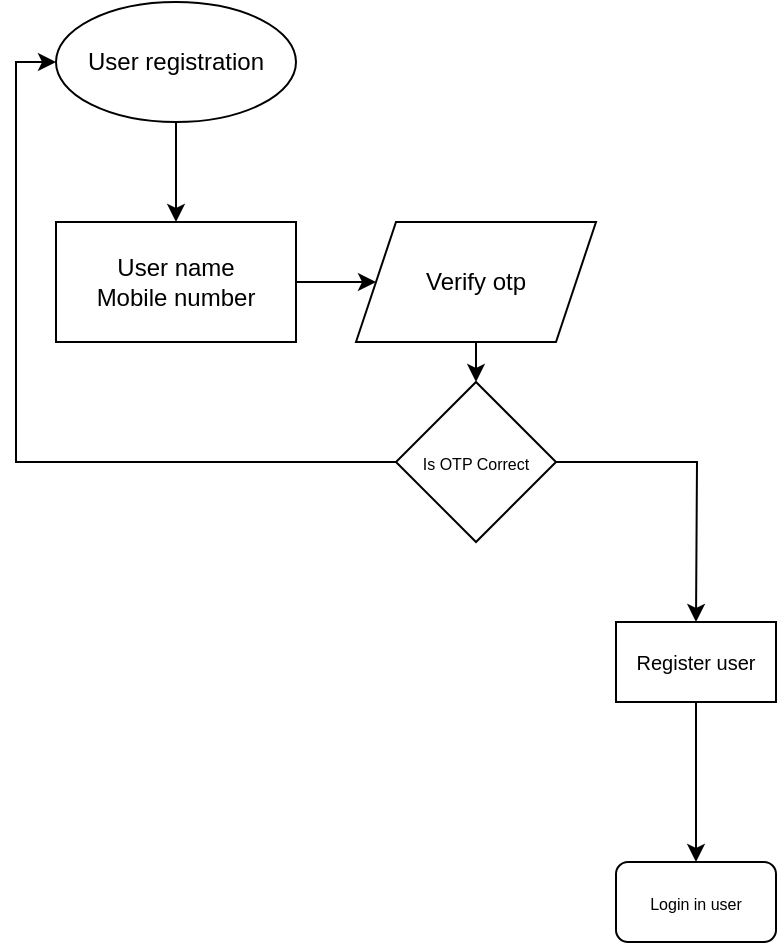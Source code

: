 <mxfile version="21.4.0" type="github">
  <diagram name="Page-1" id="1QxMOZWRaGK2rKwOeCCK">
    <mxGraphModel dx="2390" dy="1243" grid="1" gridSize="10" guides="1" tooltips="1" connect="1" arrows="1" fold="1" page="1" pageScale="1" pageWidth="850" pageHeight="1100" math="0" shadow="0">
      <root>
        <mxCell id="0" />
        <mxCell id="1" parent="0" />
        <mxCell id="snhwPRPtTpE_yRxgbHdB-2" style="edgeStyle=orthogonalEdgeStyle;rounded=0;orthogonalLoop=1;jettySize=auto;html=1;exitX=0.5;exitY=1;exitDx=0;exitDy=0;" edge="1" parent="1" source="snhwPRPtTpE_yRxgbHdB-1">
          <mxGeometry relative="1" as="geometry">
            <mxPoint x="380" y="160" as="targetPoint" />
          </mxGeometry>
        </mxCell>
        <mxCell id="snhwPRPtTpE_yRxgbHdB-1" value="User registration" style="ellipse;whiteSpace=wrap;html=1;" vertex="1" parent="1">
          <mxGeometry x="320" y="50" width="120" height="60" as="geometry" />
        </mxCell>
        <mxCell id="snhwPRPtTpE_yRxgbHdB-5" style="edgeStyle=orthogonalEdgeStyle;rounded=0;orthogonalLoop=1;jettySize=auto;html=1;" edge="1" parent="1">
          <mxGeometry relative="1" as="geometry">
            <mxPoint x="480" y="190" as="targetPoint" />
            <mxPoint x="430" y="190" as="sourcePoint" />
          </mxGeometry>
        </mxCell>
        <mxCell id="snhwPRPtTpE_yRxgbHdB-10" style="edgeStyle=orthogonalEdgeStyle;rounded=0;orthogonalLoop=1;jettySize=auto;html=1;" edge="1" parent="1" source="snhwPRPtTpE_yRxgbHdB-7">
          <mxGeometry relative="1" as="geometry">
            <mxPoint x="530" y="240" as="targetPoint" />
          </mxGeometry>
        </mxCell>
        <mxCell id="snhwPRPtTpE_yRxgbHdB-7" value="Verify otp" style="shape=parallelogram;perimeter=parallelogramPerimeter;whiteSpace=wrap;html=1;fixedSize=1;" vertex="1" parent="1">
          <mxGeometry x="470" y="160" width="120" height="60" as="geometry" />
        </mxCell>
        <mxCell id="snhwPRPtTpE_yRxgbHdB-9" value="&lt;div&gt;User name &lt;br&gt;&lt;/div&gt;&lt;div&gt;Mobile number &lt;/div&gt;" style="rounded=0;whiteSpace=wrap;html=1;" vertex="1" parent="1">
          <mxGeometry x="320" y="160" width="120" height="60" as="geometry" />
        </mxCell>
        <mxCell id="snhwPRPtTpE_yRxgbHdB-12" style="edgeStyle=orthogonalEdgeStyle;rounded=0;orthogonalLoop=1;jettySize=auto;html=1;" edge="1" parent="1" source="snhwPRPtTpE_yRxgbHdB-11">
          <mxGeometry relative="1" as="geometry">
            <mxPoint x="640" y="360" as="targetPoint" />
          </mxGeometry>
        </mxCell>
        <mxCell id="snhwPRPtTpE_yRxgbHdB-19" style="edgeStyle=orthogonalEdgeStyle;rounded=0;orthogonalLoop=1;jettySize=auto;html=1;entryX=0;entryY=0.5;entryDx=0;entryDy=0;" edge="1" parent="1" source="snhwPRPtTpE_yRxgbHdB-11" target="snhwPRPtTpE_yRxgbHdB-1">
          <mxGeometry relative="1" as="geometry" />
        </mxCell>
        <mxCell id="snhwPRPtTpE_yRxgbHdB-11" value="&lt;div&gt;&lt;font style=&quot;font-size: 8px;&quot;&gt;Is OTP Correct&lt;br&gt;&lt;/font&gt;&lt;/div&gt;" style="rhombus;whiteSpace=wrap;html=1;" vertex="1" parent="1">
          <mxGeometry x="490" y="240" width="80" height="80" as="geometry" />
        </mxCell>
        <mxCell id="snhwPRPtTpE_yRxgbHdB-16" style="edgeStyle=orthogonalEdgeStyle;rounded=0;orthogonalLoop=1;jettySize=auto;html=1;" edge="1" parent="1" source="snhwPRPtTpE_yRxgbHdB-13">
          <mxGeometry relative="1" as="geometry">
            <mxPoint x="640" y="480" as="targetPoint" />
          </mxGeometry>
        </mxCell>
        <mxCell id="snhwPRPtTpE_yRxgbHdB-13" value="&lt;font style=&quot;font-size: 10px;&quot;&gt;Register user&lt;br&gt;&lt;/font&gt;" style="rounded=0;whiteSpace=wrap;html=1;" vertex="1" parent="1">
          <mxGeometry x="600" y="360" width="80" height="40" as="geometry" />
        </mxCell>
        <mxCell id="snhwPRPtTpE_yRxgbHdB-17" value="&lt;font style=&quot;font-size: 8px;&quot;&gt;Login in user&lt;br&gt;&lt;/font&gt;" style="rounded=1;whiteSpace=wrap;html=1;" vertex="1" parent="1">
          <mxGeometry x="600" y="480" width="80" height="40" as="geometry" />
        </mxCell>
      </root>
    </mxGraphModel>
  </diagram>
</mxfile>
